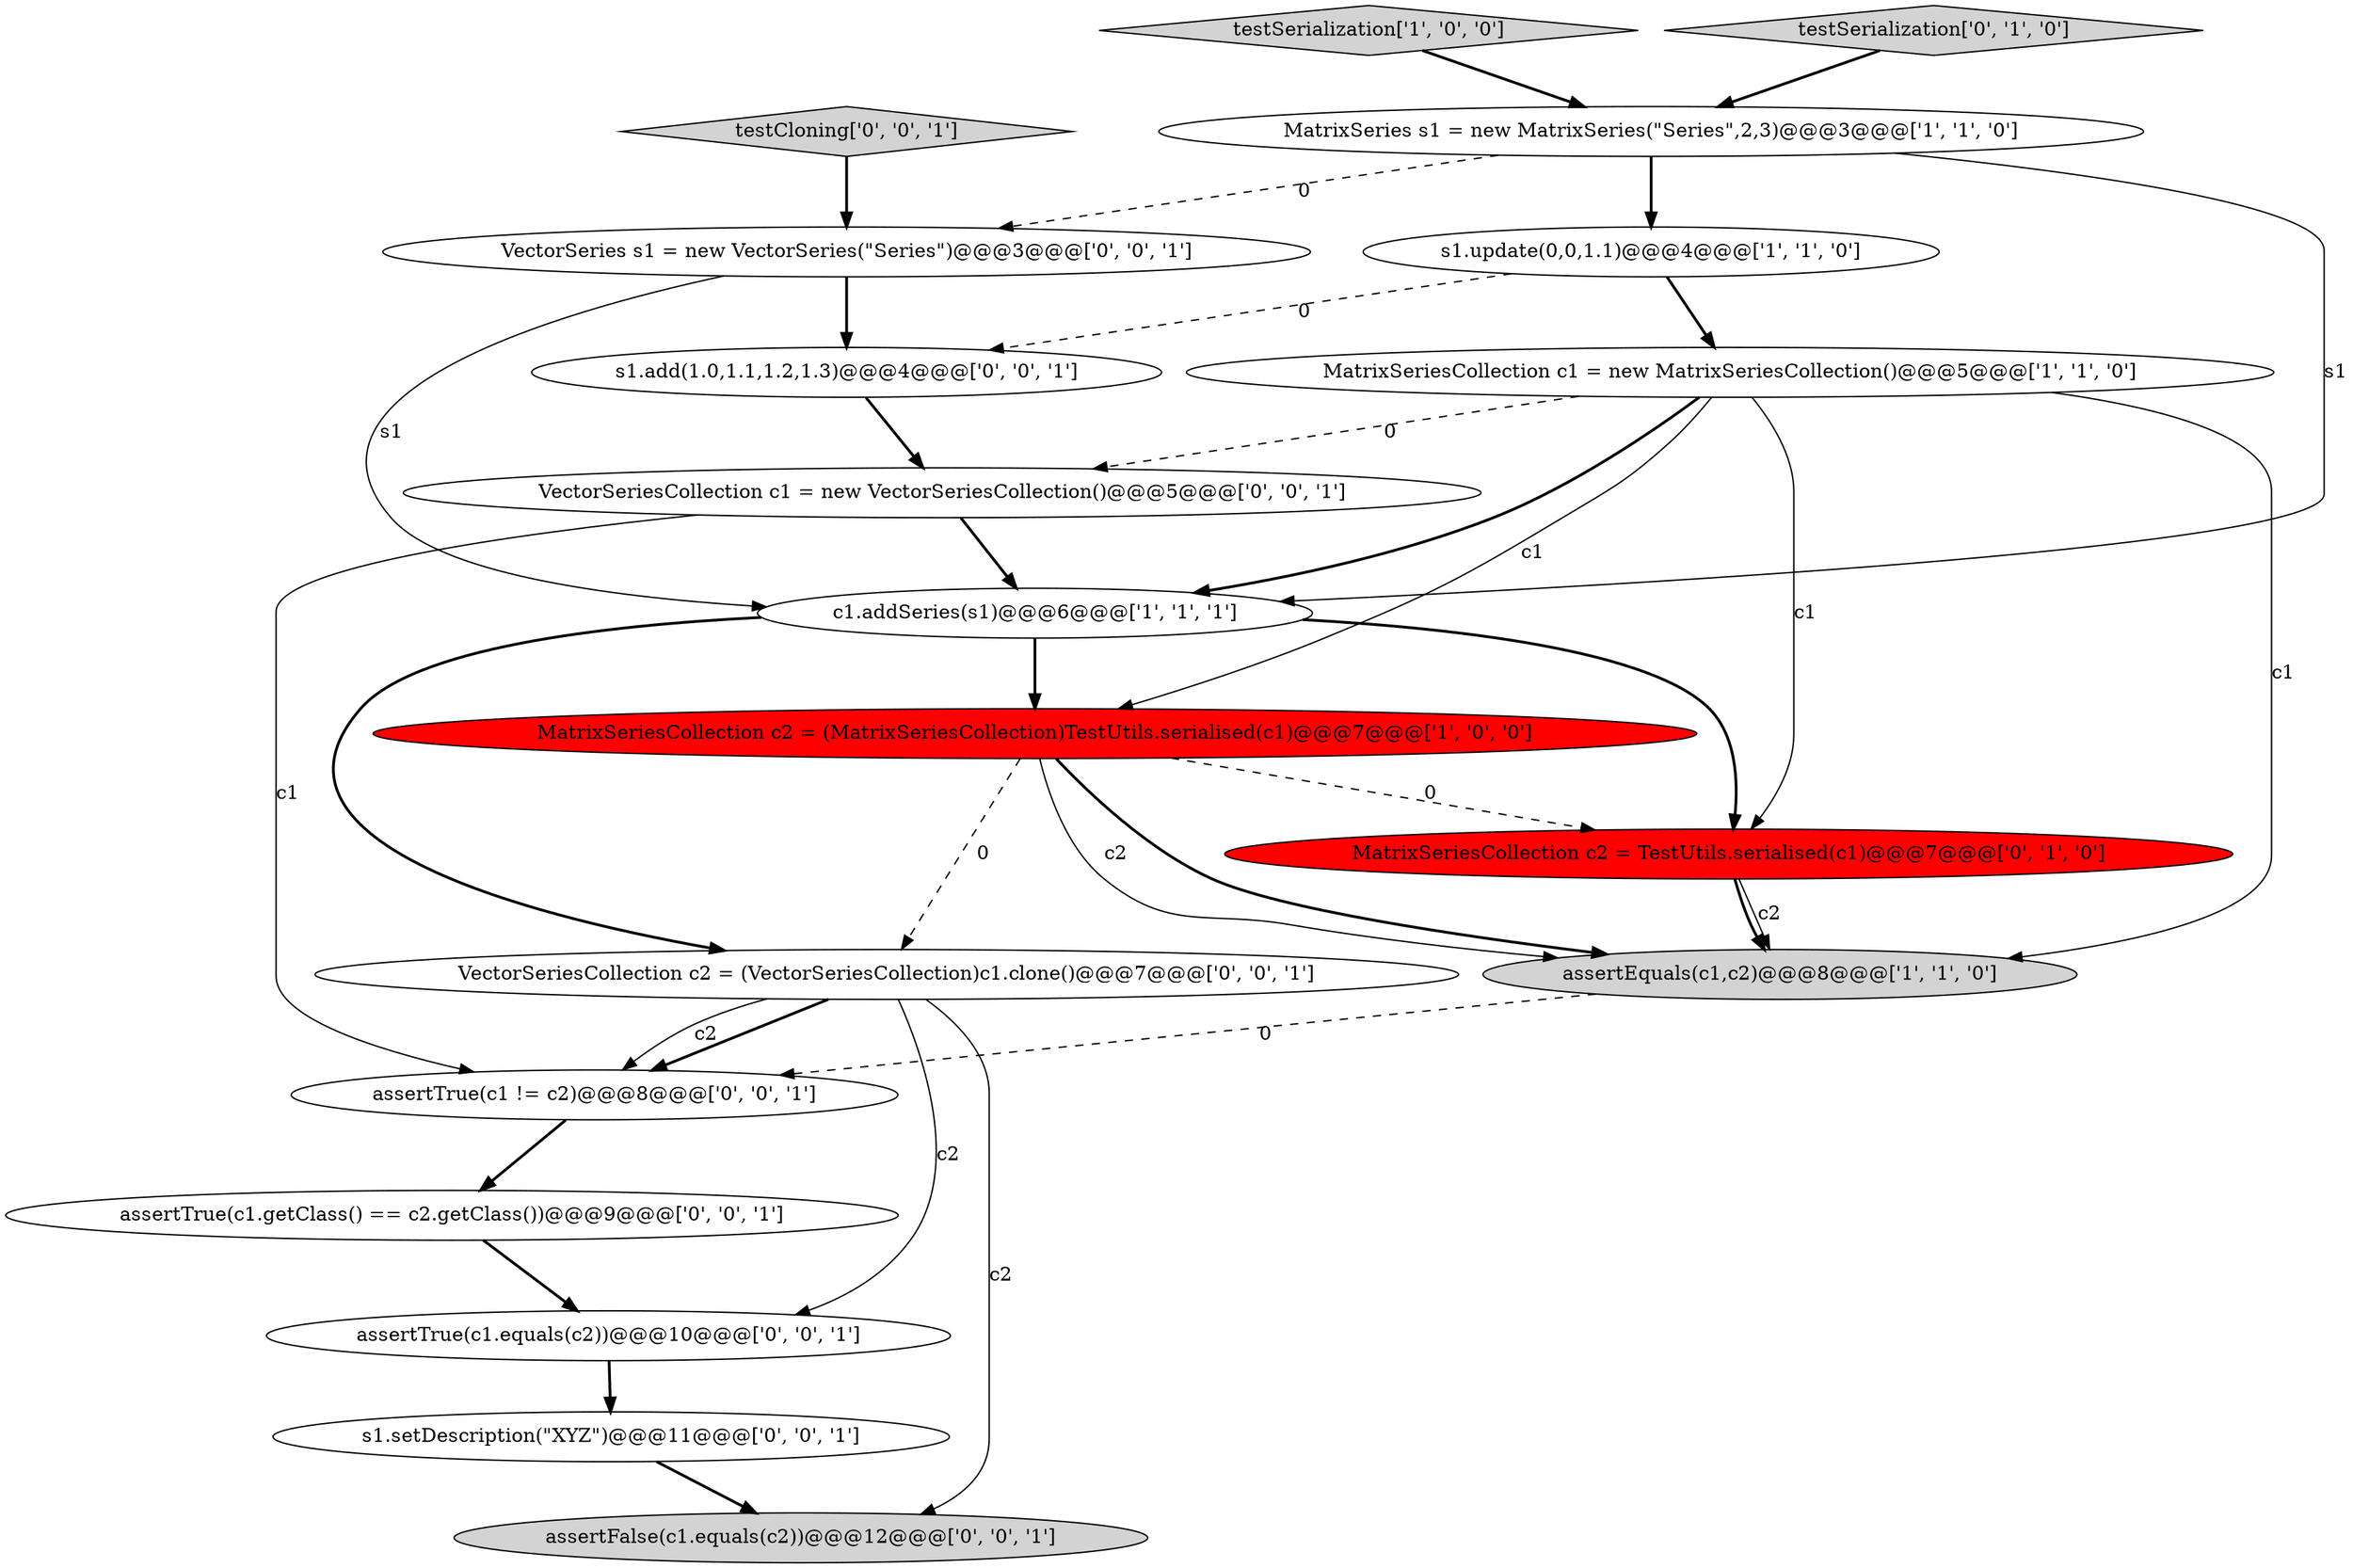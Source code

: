 digraph {
7 [style = filled, label = "MatrixSeriesCollection c2 = TestUtils.serialised(c1)@@@7@@@['0', '1', '0']", fillcolor = red, shape = ellipse image = "AAA1AAABBB2BBB"];
18 [style = filled, label = "s1.setDescription(\"XYZ\")@@@11@@@['0', '0', '1']", fillcolor = white, shape = ellipse image = "AAA0AAABBB3BBB"];
1 [style = filled, label = "testSerialization['1', '0', '0']", fillcolor = lightgray, shape = diamond image = "AAA0AAABBB1BBB"];
12 [style = filled, label = "VectorSeriesCollection c1 = new VectorSeriesCollection()@@@5@@@['0', '0', '1']", fillcolor = white, shape = ellipse image = "AAA0AAABBB3BBB"];
5 [style = filled, label = "MatrixSeriesCollection c1 = new MatrixSeriesCollection()@@@5@@@['1', '1', '0']", fillcolor = white, shape = ellipse image = "AAA0AAABBB1BBB"];
0 [style = filled, label = "c1.addSeries(s1)@@@6@@@['1', '1', '1']", fillcolor = white, shape = ellipse image = "AAA0AAABBB1BBB"];
6 [style = filled, label = "MatrixSeriesCollection c2 = (MatrixSeriesCollection)TestUtils.serialised(c1)@@@7@@@['1', '0', '0']", fillcolor = red, shape = ellipse image = "AAA1AAABBB1BBB"];
16 [style = filled, label = "assertTrue(c1.getClass() == c2.getClass())@@@9@@@['0', '0', '1']", fillcolor = white, shape = ellipse image = "AAA0AAABBB3BBB"];
14 [style = filled, label = "assertTrue(c1.equals(c2))@@@10@@@['0', '0', '1']", fillcolor = white, shape = ellipse image = "AAA0AAABBB3BBB"];
3 [style = filled, label = "s1.update(0,0,1.1)@@@4@@@['1', '1', '0']", fillcolor = white, shape = ellipse image = "AAA0AAABBB1BBB"];
17 [style = filled, label = "s1.add(1.0,1.1,1.2,1.3)@@@4@@@['0', '0', '1']", fillcolor = white, shape = ellipse image = "AAA0AAABBB3BBB"];
2 [style = filled, label = "MatrixSeries s1 = new MatrixSeries(\"Series\",2,3)@@@3@@@['1', '1', '0']", fillcolor = white, shape = ellipse image = "AAA0AAABBB1BBB"];
4 [style = filled, label = "assertEquals(c1,c2)@@@8@@@['1', '1', '0']", fillcolor = lightgray, shape = ellipse image = "AAA0AAABBB1BBB"];
13 [style = filled, label = "VectorSeries s1 = new VectorSeries(\"Series\")@@@3@@@['0', '0', '1']", fillcolor = white, shape = ellipse image = "AAA0AAABBB3BBB"];
9 [style = filled, label = "assertFalse(c1.equals(c2))@@@12@@@['0', '0', '1']", fillcolor = lightgray, shape = ellipse image = "AAA0AAABBB3BBB"];
10 [style = filled, label = "assertTrue(c1 != c2)@@@8@@@['0', '0', '1']", fillcolor = white, shape = ellipse image = "AAA0AAABBB3BBB"];
8 [style = filled, label = "testSerialization['0', '1', '0']", fillcolor = lightgray, shape = diamond image = "AAA0AAABBB2BBB"];
11 [style = filled, label = "VectorSeriesCollection c2 = (VectorSeriesCollection)c1.clone()@@@7@@@['0', '0', '1']", fillcolor = white, shape = ellipse image = "AAA0AAABBB3BBB"];
15 [style = filled, label = "testCloning['0', '0', '1']", fillcolor = lightgray, shape = diamond image = "AAA0AAABBB3BBB"];
15->13 [style = bold, label=""];
5->12 [style = dashed, label="0"];
3->17 [style = dashed, label="0"];
0->6 [style = bold, label=""];
6->7 [style = dashed, label="0"];
2->3 [style = bold, label=""];
6->11 [style = dashed, label="0"];
0->11 [style = bold, label=""];
7->4 [style = bold, label=""];
12->0 [style = bold, label=""];
0->7 [style = bold, label=""];
5->6 [style = solid, label="c1"];
12->10 [style = solid, label="c1"];
6->4 [style = bold, label=""];
13->17 [style = bold, label=""];
3->5 [style = bold, label=""];
17->12 [style = bold, label=""];
10->16 [style = bold, label=""];
5->0 [style = bold, label=""];
8->2 [style = bold, label=""];
11->10 [style = bold, label=""];
2->13 [style = dashed, label="0"];
11->9 [style = solid, label="c2"];
11->10 [style = solid, label="c2"];
7->4 [style = solid, label="c2"];
18->9 [style = bold, label=""];
6->4 [style = solid, label="c2"];
16->14 [style = bold, label=""];
14->18 [style = bold, label=""];
1->2 [style = bold, label=""];
5->4 [style = solid, label="c1"];
11->14 [style = solid, label="c2"];
4->10 [style = dashed, label="0"];
5->7 [style = solid, label="c1"];
13->0 [style = solid, label="s1"];
2->0 [style = solid, label="s1"];
}
